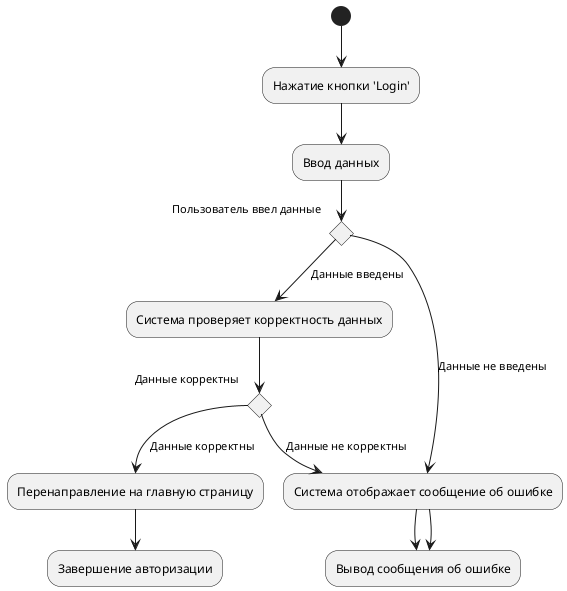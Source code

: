 @startuml
(*) --> "Нажатие кнопки 'Login'"
--> "Ввод данных"
if "Пользователь ввел данные" then
  --> [Данные введены] "Система проверяет корректность данных"
  if "Данные корректны" then
    --> [Данные корректны] "Перенаправление на главную страницу"
    --> "Завершение авторизации"
  else
    --> [Данные не корректны] "Система отображает сообщение об ошибке"
    --> "Вывод сообщения об ошибке"
  endif
else
  --> [Данные не введены] "Система отображает сообщение об ошибке"
  --> "Вывод сообщения об ошибке"
endif
@enduml